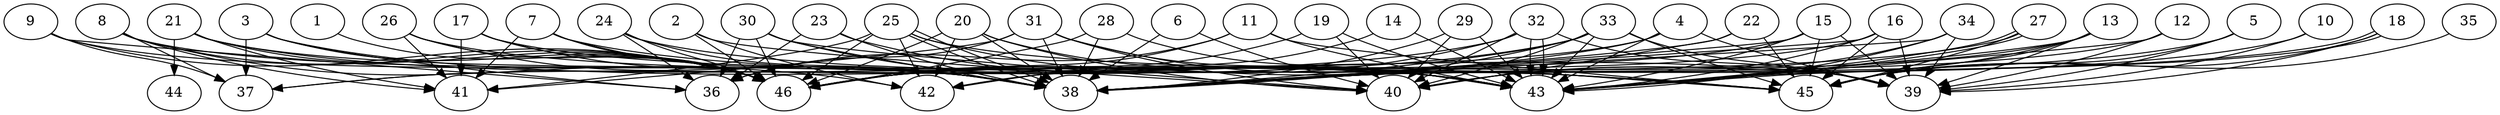 // DAG (tier=3-complex, mode=compute, n=46, ccr=0.451, fat=0.809, density=0.745, regular=0.372, jump=0.240, mindata=1048576, maxdata=16777216)
// DAG automatically generated by daggen at Sun Aug 24 16:33:34 2025
// /home/ermia/Project/Environments/daggen/bin/daggen --dot --ccr 0.451 --fat 0.809 --regular 0.372 --density 0.745 --jump 0.240 --mindata 1048576 --maxdata 16777216 -n 46 
digraph G {
  1 [size="3067292806091852742656", alpha="0.17", expect_size="1533646403045926371328"]
  1 -> 46 [size ="1688859331002368"]
  2 [size="475627077378449", alpha="0.07", expect_size="237813538689224"]
  2 -> 40 [size ="16890973913088"]
  2 -> 42 [size ="16890973913088"]
  2 -> 46 [size ="16890973913088"]
  3 [size="12632402104839722", alpha="0.04", expect_size="6316201052419861"]
  3 -> 36 [size ="613802131324928"]
  3 -> 37 [size ="613802131324928"]
  3 -> 39 [size ="613802131324928"]
  3 -> 46 [size ="613802131324928"]
  4 [size="679073029047330816", alpha="0.10", expect_size="339536514523665408"]
  4 -> 38 [size ="1743329372930048"]
  4 -> 39 [size ="1743329372930048"]
  4 -> 43 [size ="1743329372930048"]
  4 -> 46 [size ="1743329372930048"]
  5 [size="3585349672703127040", alpha="0.11", expect_size="1792674836351563520"]
  5 -> 38 [size ="1408311798792192"]
  5 -> 39 [size ="1408311798792192"]
  5 -> 45 [size ="1408311798792192"]
  6 [size="72763041133539936", alpha="0.11", expect_size="36381520566769968"]
  6 -> 38 [size ="1452123820654592"]
  6 -> 40 [size ="1452123820654592"]
  7 [size="282531827837030105088", alpha="0.11", expect_size="141265913918515052544"]
  7 -> 38 [size ="344456914010112"]
  7 -> 41 [size ="344456914010112"]
  7 -> 45 [size ="344456914010112"]
  7 -> 46 [size ="344456914010112"]
  8 [size="17712635309398110", alpha="0.04", expect_size="8856317654699055"]
  8 -> 37 [size ="358684471328768"]
  8 -> 38 [size ="358684471328768"]
  8 -> 41 [size ="358684471328768"]
  8 -> 42 [size ="358684471328768"]
  8 -> 46 [size ="358684471328768"]
  9 [size="12894553753255936000", alpha="0.02", expect_size="6447276876627968000"]
  9 -> 36 [size ="43990699212800"]
  9 -> 37 [size ="43990699212800"]
  9 -> 38 [size ="43990699212800"]
  9 -> 46 [size ="43990699212800"]
  10 [size="11076128832357296", alpha="0.18", expect_size="5538064416178648"]
  10 -> 38 [size ="437163590156288"]
  10 -> 39 [size ="437163590156288"]
  11 [size="1641988992751875584", alpha="0.08", expect_size="820994496375937792"]
  11 -> 36 [size ="714494997168128"]
  11 -> 43 [size ="714494997168128"]
  11 -> 45 [size ="714494997168128"]
  11 -> 46 [size ="714494997168128"]
  12 [size="16756414179653970", alpha="0.10", expect_size="8378207089826985"]
  12 -> 38 [size ="1306319680176128"]
  12 -> 39 [size ="1306319680176128"]
  12 -> 43 [size ="1306319680176128"]
  13 [size="4973436151016664064", alpha="0.14", expect_size="2486718075508332032"]
  13 -> 39 [size ="1864605366222848"]
  13 -> 40 [size ="1864605366222848"]
  13 -> 42 [size ="1864605366222848"]
  13 -> 43 [size ="1864605366222848"]
  13 -> 45 [size ="1864605366222848"]
  14 [size="1189441856255192727552", alpha="0.19", expect_size="594720928127596363776"]
  14 -> 42 [size ="898087803420672"]
  14 -> 43 [size ="898087803420672"]
  15 [size="110484347664090912", alpha="0.05", expect_size="55242173832045456"]
  15 -> 38 [size ="1750835105103872"]
  15 -> 39 [size ="1750835105103872"]
  15 -> 43 [size ="1750835105103872"]
  15 -> 45 [size ="1750835105103872"]
  15 -> 46 [size ="1750835105103872"]
  16 [size="2116368957679728640", alpha="0.16", expect_size="1058184478839864320"]
  16 -> 38 [size ="1233866794729472"]
  16 -> 39 [size ="1233866794729472"]
  16 -> 43 [size ="1233866794729472"]
  16 -> 45 [size ="1233866794729472"]
  16 -> 46 [size ="1233866794729472"]
  17 [size="1288821661868502784", alpha="0.19", expect_size="644410830934251392"]
  17 -> 38 [size ="753410487877632"]
  17 -> 41 [size ="753410487877632"]
  17 -> 43 [size ="753410487877632"]
  17 -> 46 [size ="753410487877632"]
  18 [size="2247479802608171008", alpha="0.07", expect_size="1123739901304085504"]
  18 -> 39 [size ="1572619589517312"]
  18 -> 43 [size ="1572619589517312"]
  18 -> 43 [size ="1572619589517312"]
  18 -> 45 [size ="1572619589517312"]
  19 [size="32988694578443845632", alpha="0.18", expect_size="16494347289221922816"]
  19 -> 40 [size ="82287412641792"]
  19 -> 43 [size ="82287412641792"]
  19 -> 46 [size ="82287412641792"]
  20 [size="45237001244067408", alpha="0.19", expect_size="22618500622033704"]
  20 -> 38 [size ="23451058307072"]
  20 -> 40 [size ="23451058307072"]
  20 -> 42 [size ="23451058307072"]
  20 -> 43 [size ="23451058307072"]
  20 -> 46 [size ="23451058307072"]
  21 [size="24925525919323696", alpha="0.03", expect_size="12462762959661848"]
  21 -> 38 [size ="737909279817728"]
  21 -> 41 [size ="737909279817728"]
  21 -> 43 [size ="737909279817728"]
  21 -> 44 [size ="737909279817728"]
  21 -> 46 [size ="737909279817728"]
  22 [size="530856318532320", alpha="0.18", expect_size="265428159266160"]
  22 -> 38 [size ="9354438770688"]
  22 -> 40 [size ="9354438770688"]
  22 -> 45 [size ="9354438770688"]
  23 [size="3041424987597335166976", alpha="0.12", expect_size="1520712493798667583488"]
  23 -> 36 [size ="1679350676062208"]
  23 -> 38 [size ="1679350676062208"]
  23 -> 43 [size ="1679350676062208"]
  24 [size="144107017009656960", alpha="0.14", expect_size="72053508504828480"]
  24 -> 36 [size ="84828959539200"]
  24 -> 38 [size ="84828959539200"]
  24 -> 45 [size ="84828959539200"]
  24 -> 46 [size ="84828959539200"]
  25 [size="954857961026549", alpha="0.18", expect_size="477428980513274"]
  25 -> 38 [size ="38812419883008"]
  25 -> 38 [size ="38812419883008"]
  25 -> 41 [size ="38812419883008"]
  25 -> 42 [size ="38812419883008"]
  25 -> 43 [size ="38812419883008"]
  25 -> 45 [size ="38812419883008"]
  25 -> 46 [size ="38812419883008"]
  26 [size="40386893676080896", alpha="0.17", expect_size="20193446838040448"]
  26 -> 38 [size ="1136178602442752"]
  26 -> 41 [size ="1136178602442752"]
  26 -> 43 [size ="1136178602442752"]
  26 -> 46 [size ="1136178602442752"]
  27 [size="530201149121585217536", alpha="0.10", expect_size="265100574560792608768"]
  27 -> 38 [size ="524063319523328"]
  27 -> 43 [size ="524063319523328"]
  27 -> 43 [size ="524063319523328"]
  27 -> 45 [size ="524063319523328"]
  28 [size="821287903178176640", alpha="0.05", expect_size="410643951589088320"]
  28 -> 38 [size ="1197513252012032"]
  28 -> 43 [size ="1197513252012032"]
  28 -> 46 [size ="1197513252012032"]
  29 [size="1040272853661908992000", alpha="0.12", expect_size="520136426830954496000"]
  29 -> 38 [size ="821337207603200"]
  29 -> 40 [size ="821337207603200"]
  29 -> 43 [size ="821337207603200"]
  30 [size="4054460325743770468352", alpha="0.16", expect_size="2027230162871885234176"]
  30 -> 36 [size ="2034129931599872"]
  30 -> 38 [size ="2034129931599872"]
  30 -> 40 [size ="2034129931599872"]
  30 -> 43 [size ="2034129931599872"]
  30 -> 46 [size ="2034129931599872"]
  31 [size="157029089818319456", alpha="0.06", expect_size="78514544909159728"]
  31 -> 36 [size ="91351941120000"]
  31 -> 38 [size ="91351941120000"]
  31 -> 40 [size ="91351941120000"]
  31 -> 41 [size ="91351941120000"]
  31 -> 43 [size ="91351941120000"]
  31 -> 45 [size ="91351941120000"]
  32 [size="3606999942849355", alpha="0.04", expect_size="1803499971424677"]
  32 -> 37 [size ="71182111997952"]
  32 -> 39 [size ="71182111997952"]
  32 -> 40 [size ="71182111997952"]
  32 -> 43 [size ="71182111997952"]
  32 -> 43 [size ="71182111997952"]
  32 -> 46 [size ="71182111997952"]
  33 [size="55638252540560648", alpha="0.15", expect_size="27819126270280324"]
  33 -> 37 [size ="30988222595072"]
  33 -> 38 [size ="30988222595072"]
  33 -> 39 [size ="30988222595072"]
  33 -> 40 [size ="30988222595072"]
  33 -> 43 [size ="30988222595072"]
  33 -> 45 [size ="30988222595072"]
  33 -> 46 [size ="30988222595072"]
  34 [size="23621325422164180992", alpha="0.11", expect_size="11810662711082090496"]
  34 -> 38 [size ="65860672684032"]
  34 -> 39 [size ="65860672684032"]
  34 -> 40 [size ="65860672684032"]
  34 -> 43 [size ="65860672684032"]
  35 [size="333465353587315965952", alpha="0.02", expect_size="166732676793657982976"]
  35 -> 45 [size ="384701428662272"]
  36 [size="412234775894392045568", alpha="0.20", expect_size="206117387947196022784"]
  37 [size="39587855501944272", alpha="0.10", expect_size="19793927750972136"]
  38 [size="86563574739724496", alpha="0.08", expect_size="43281787369862248"]
  39 [size="39345419241881648", alpha="0.14", expect_size="19672709620940824"]
  40 [size="24928265296934348", alpha="0.10", expect_size="12464132648467174"]
  41 [size="771196647583654400", alpha="0.08", expect_size="385598323791827200"]
  42 [size="18989199386074224", alpha="0.14", expect_size="9494599693037112"]
  43 [size="30554858920658075648", alpha="0.11", expect_size="15277429460329037824"]
  44 [size="807274888260294279168", alpha="0.02", expect_size="403637444130147139584"]
  45 [size="23634672336500164", alpha="0.03", expect_size="11817336168250082"]
  46 [size="20027208956790177792", alpha="0.14", expect_size="10013604478395088896"]
}